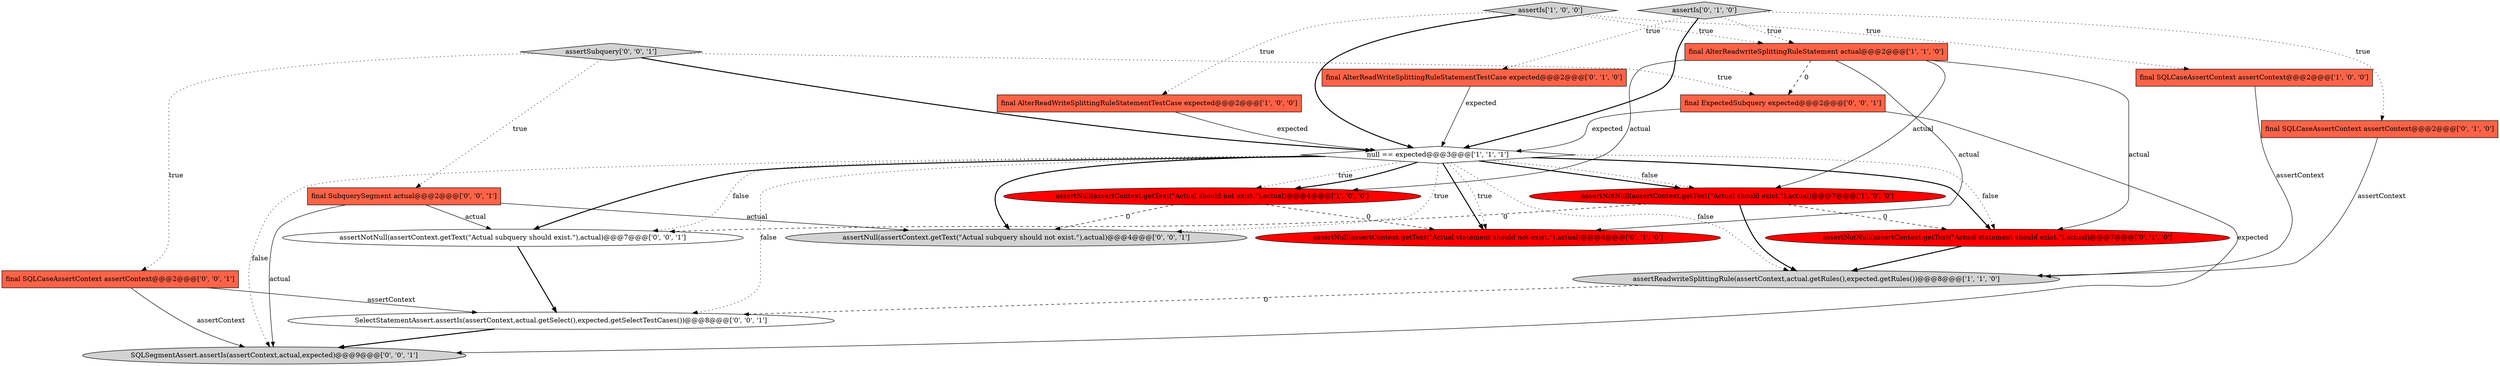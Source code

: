 digraph {
3 [style = filled, label = "final SQLCaseAssertContext assertContext@@@2@@@['1', '0', '0']", fillcolor = tomato, shape = box image = "AAA0AAABBB1BBB"];
9 [style = filled, label = "assertIs['0', '1', '0']", fillcolor = lightgray, shape = diamond image = "AAA0AAABBB2BBB"];
2 [style = filled, label = "null == expected@@@3@@@['1', '1', '1']", fillcolor = white, shape = diamond image = "AAA0AAABBB1BBB"];
14 [style = filled, label = "SQLSegmentAssert.assertIs(assertContext,actual,expected)@@@9@@@['0', '0', '1']", fillcolor = lightgray, shape = ellipse image = "AAA0AAABBB3BBB"];
18 [style = filled, label = "assertSubquery['0', '0', '1']", fillcolor = lightgray, shape = diamond image = "AAA0AAABBB3BBB"];
4 [style = filled, label = "assertReadwriteSplittingRule(assertContext,actual.getRules(),expected.getRules())@@@8@@@['1', '1', '0']", fillcolor = lightgray, shape = ellipse image = "AAA0AAABBB1BBB"];
10 [style = filled, label = "assertNull(assertContext.getText(\"Actual statement should not exist.\"),actual)@@@4@@@['0', '1', '0']", fillcolor = red, shape = ellipse image = "AAA1AAABBB2BBB"];
13 [style = filled, label = "final SQLCaseAssertContext assertContext@@@2@@@['0', '0', '1']", fillcolor = tomato, shape = box image = "AAA0AAABBB3BBB"];
19 [style = filled, label = "final SubquerySegment actual@@@2@@@['0', '0', '1']", fillcolor = tomato, shape = box image = "AAA0AAABBB3BBB"];
5 [style = filled, label = "assertIs['1', '0', '0']", fillcolor = lightgray, shape = diamond image = "AAA0AAABBB1BBB"];
0 [style = filled, label = "assertNull(assertContext.getText(\"Actual should not exist.\"),actual)@@@4@@@['1', '0', '0']", fillcolor = red, shape = ellipse image = "AAA1AAABBB1BBB"];
20 [style = filled, label = "final ExpectedSubquery expected@@@2@@@['0', '0', '1']", fillcolor = tomato, shape = box image = "AAA0AAABBB3BBB"];
1 [style = filled, label = "final AlterReadWriteSplittingRuleStatementTestCase expected@@@2@@@['1', '0', '0']", fillcolor = tomato, shape = box image = "AAA0AAABBB1BBB"];
7 [style = filled, label = "final AlterReadwriteSplittingRuleStatement actual@@@2@@@['1', '1', '0']", fillcolor = tomato, shape = box image = "AAA0AAABBB1BBB"];
12 [style = filled, label = "final SQLCaseAssertContext assertContext@@@2@@@['0', '1', '0']", fillcolor = tomato, shape = box image = "AAA0AAABBB2BBB"];
8 [style = filled, label = "assertNotNull(assertContext.getText(\"Actual statement should exist.\"),actual)@@@7@@@['0', '1', '0']", fillcolor = red, shape = ellipse image = "AAA1AAABBB2BBB"];
15 [style = filled, label = "assertNotNull(assertContext.getText(\"Actual subquery should exist.\"),actual)@@@7@@@['0', '0', '1']", fillcolor = white, shape = ellipse image = "AAA0AAABBB3BBB"];
11 [style = filled, label = "final AlterReadWriteSplittingRuleStatementTestCase expected@@@2@@@['0', '1', '0']", fillcolor = tomato, shape = box image = "AAA0AAABBB2BBB"];
16 [style = filled, label = "assertNull(assertContext.getText(\"Actual subquery should not exist.\"),actual)@@@4@@@['0', '0', '1']", fillcolor = lightgray, shape = ellipse image = "AAA0AAABBB3BBB"];
6 [style = filled, label = "assertNotNull(assertContext.getText(\"Actual should exist.\"),actual)@@@7@@@['1', '0', '0']", fillcolor = red, shape = ellipse image = "AAA1AAABBB1BBB"];
17 [style = filled, label = "SelectStatementAssert.assertIs(assertContext,actual.getSelect(),expected.getSelectTestCases())@@@8@@@['0', '0', '1']", fillcolor = white, shape = ellipse image = "AAA0AAABBB3BBB"];
9->12 [style = dotted, label="true"];
6->8 [style = dashed, label="0"];
2->0 [style = dotted, label="true"];
2->15 [style = dotted, label="false"];
4->17 [style = dashed, label="0"];
13->17 [style = solid, label="assertContext"];
1->2 [style = solid, label="expected"];
7->8 [style = solid, label="actual"];
19->14 [style = solid, label="actual"];
2->14 [style = dotted, label="false"];
7->10 [style = solid, label="actual"];
2->6 [style = bold, label=""];
9->11 [style = dotted, label="true"];
5->1 [style = dotted, label="true"];
9->2 [style = bold, label=""];
19->16 [style = solid, label="actual"];
18->19 [style = dotted, label="true"];
7->6 [style = solid, label="actual"];
0->16 [style = dashed, label="0"];
13->14 [style = solid, label="assertContext"];
7->20 [style = dashed, label="0"];
11->2 [style = solid, label="expected"];
7->0 [style = solid, label="actual"];
18->20 [style = dotted, label="true"];
5->3 [style = dotted, label="true"];
18->2 [style = bold, label=""];
20->14 [style = solid, label="expected"];
2->10 [style = bold, label=""];
0->10 [style = dashed, label="0"];
20->2 [style = solid, label="expected"];
6->4 [style = bold, label=""];
5->2 [style = bold, label=""];
15->17 [style = bold, label=""];
2->0 [style = bold, label=""];
19->15 [style = solid, label="actual"];
6->15 [style = dashed, label="0"];
17->14 [style = bold, label=""];
5->7 [style = dotted, label="true"];
2->15 [style = bold, label=""];
2->8 [style = dotted, label="false"];
2->6 [style = dotted, label="false"];
3->4 [style = solid, label="assertContext"];
2->4 [style = dotted, label="false"];
8->4 [style = bold, label=""];
9->7 [style = dotted, label="true"];
12->4 [style = solid, label="assertContext"];
2->8 [style = bold, label=""];
2->17 [style = dotted, label="false"];
2->16 [style = dotted, label="true"];
2->10 [style = dotted, label="true"];
18->13 [style = dotted, label="true"];
2->16 [style = bold, label=""];
}
